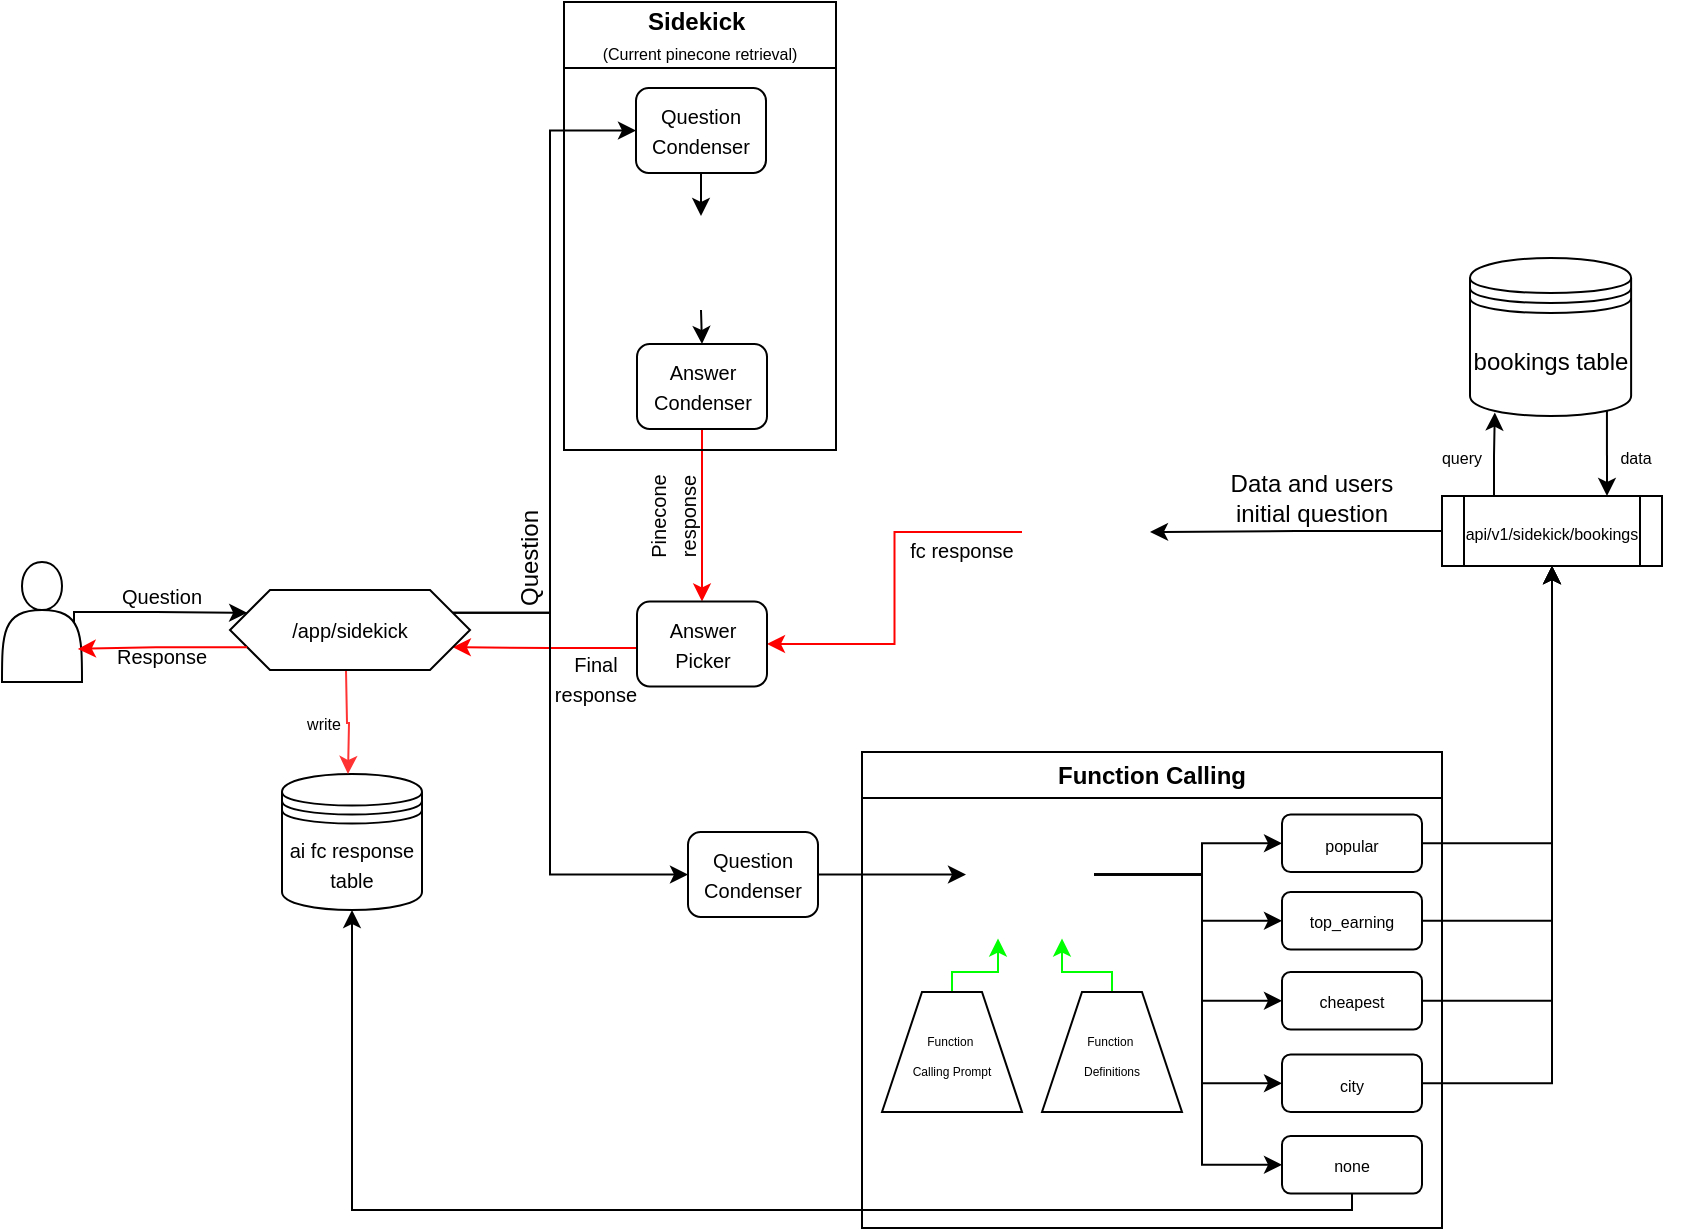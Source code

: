 <mxfile version="24.7.17">
  <diagram name="Page-1" id="4YmZyQZjIP5sQ3Si4yrQ">
    <mxGraphModel dx="858" dy="408" grid="0" gridSize="10" guides="1" tooltips="1" connect="1" arrows="1" fold="1" page="1" pageScale="1" pageWidth="850" pageHeight="1100" math="0" shadow="0">
      <root>
        <mxCell id="0" />
        <mxCell id="1" parent="0" />
        <mxCell id="_e7MmEAMhu7DJjZbA9UY-112" style="edgeStyle=orthogonalEdgeStyle;rounded=0;orthogonalLoop=1;jettySize=auto;html=1;exitX=0.9;exitY=0.5;exitDx=0;exitDy=0;exitPerimeter=0;entryX=0;entryY=0.25;entryDx=0;entryDy=0;" parent="1" source="_e7MmEAMhu7DJjZbA9UY-1" target="_e7MmEAMhu7DJjZbA9UY-101" edge="1">
          <mxGeometry relative="1" as="geometry">
            <Array as="points">
              <mxPoint x="42" y="552" />
              <mxPoint x="83" y="552" />
            </Array>
          </mxGeometry>
        </mxCell>
        <mxCell id="_e7MmEAMhu7DJjZbA9UY-1" value="" style="shape=actor;whiteSpace=wrap;html=1;" parent="1" vertex="1">
          <mxGeometry x="6" y="527" width="40" height="60" as="geometry" />
        </mxCell>
        <mxCell id="_e7MmEAMhu7DJjZbA9UY-56" style="edgeStyle=orthogonalEdgeStyle;rounded=0;orthogonalLoop=1;jettySize=auto;html=1;exitX=1;exitY=0.5;exitDx=0;exitDy=0;entryX=0;entryY=0.5;entryDx=0;entryDy=0;" parent="1" source="_e7MmEAMhu7DJjZbA9UY-18" target="_e7MmEAMhu7DJjZbA9UY-55" edge="1">
          <mxGeometry relative="1" as="geometry" />
        </mxCell>
        <mxCell id="_e7MmEAMhu7DJjZbA9UY-96" style="edgeStyle=orthogonalEdgeStyle;rounded=0;orthogonalLoop=1;jettySize=auto;html=1;exitX=0.5;exitY=1;exitDx=0;exitDy=0;entryX=0.5;entryY=0;entryDx=0;entryDy=0;strokeColor=#FF0000;" parent="1" source="bMyqdEgWcWK_Rs5ooFLy-15" target="_e7MmEAMhu7DJjZbA9UY-95" edge="1">
          <mxGeometry relative="1" as="geometry">
            <mxPoint x="356" y="470" as="sourcePoint" />
          </mxGeometry>
        </mxCell>
        <mxCell id="_e7MmEAMhu7DJjZbA9UY-41" style="edgeStyle=orthogonalEdgeStyle;rounded=0;orthogonalLoop=1;jettySize=auto;html=1;exitX=1;exitY=0.25;exitDx=0;exitDy=0;entryX=0;entryY=0.5;entryDx=0;entryDy=0;" parent="1" source="_e7MmEAMhu7DJjZbA9UY-101" target="bMyqdEgWcWK_Rs5ooFLy-11" edge="1">
          <mxGeometry relative="1" as="geometry">
            <mxPoint x="267.429" y="551.429" as="sourcePoint" />
            <Array as="points">
              <mxPoint x="280" y="552" />
              <mxPoint x="280" y="311" />
            </Array>
            <mxPoint x="296" y="440" as="targetPoint" />
          </mxGeometry>
        </mxCell>
        <mxCell id="_e7MmEAMhu7DJjZbA9UY-44" value="Question" style="text;html=1;align=center;verticalAlign=middle;whiteSpace=wrap;rounded=0;rotation=-90;" parent="1" vertex="1">
          <mxGeometry x="240" y="510" width="60" height="30" as="geometry" />
        </mxCell>
        <mxCell id="_e7MmEAMhu7DJjZbA9UY-45" value="&lt;font style=&quot;font-size: 10px;&quot;&gt;Pinecone response&lt;/font&gt;" style="text;html=1;align=center;verticalAlign=middle;whiteSpace=wrap;rounded=0;rotation=-90;" parent="1" vertex="1">
          <mxGeometry x="311" y="489" width="60" height="30" as="geometry" />
        </mxCell>
        <mxCell id="_e7MmEAMhu7DJjZbA9UY-54" value="Function Calling" style="swimlane;whiteSpace=wrap;html=1;" parent="1" vertex="1">
          <mxGeometry x="436" y="622" width="290" height="238" as="geometry" />
        </mxCell>
        <mxCell id="_e7MmEAMhu7DJjZbA9UY-65" style="edgeStyle=orthogonalEdgeStyle;rounded=0;orthogonalLoop=1;jettySize=auto;html=1;exitX=1;exitY=0.5;exitDx=0;exitDy=0;entryX=0;entryY=0.5;entryDx=0;entryDy=0;" parent="_e7MmEAMhu7DJjZbA9UY-54" source="_e7MmEAMhu7DJjZbA9UY-55" target="_e7MmEAMhu7DJjZbA9UY-61" edge="1">
          <mxGeometry relative="1" as="geometry">
            <Array as="points">
              <mxPoint x="170" y="61" />
              <mxPoint x="170" y="46" />
            </Array>
          </mxGeometry>
        </mxCell>
        <mxCell id="_e7MmEAMhu7DJjZbA9UY-66" style="edgeStyle=orthogonalEdgeStyle;rounded=0;orthogonalLoop=1;jettySize=auto;html=1;exitX=1;exitY=0.5;exitDx=0;exitDy=0;entryX=0;entryY=0.5;entryDx=0;entryDy=0;" parent="_e7MmEAMhu7DJjZbA9UY-54" source="_e7MmEAMhu7DJjZbA9UY-55" target="_e7MmEAMhu7DJjZbA9UY-62" edge="1">
          <mxGeometry relative="1" as="geometry">
            <Array as="points">
              <mxPoint x="170" y="61" />
              <mxPoint x="170" y="84" />
            </Array>
          </mxGeometry>
        </mxCell>
        <mxCell id="_e7MmEAMhu7DJjZbA9UY-67" style="edgeStyle=orthogonalEdgeStyle;rounded=0;orthogonalLoop=1;jettySize=auto;html=1;exitX=1;exitY=0.5;exitDx=0;exitDy=0;entryX=0;entryY=0.5;entryDx=0;entryDy=0;" parent="_e7MmEAMhu7DJjZbA9UY-54" source="_e7MmEAMhu7DJjZbA9UY-55" target="_e7MmEAMhu7DJjZbA9UY-63" edge="1">
          <mxGeometry relative="1" as="geometry">
            <Array as="points">
              <mxPoint x="170" y="61" />
              <mxPoint x="170" y="124" />
            </Array>
          </mxGeometry>
        </mxCell>
        <mxCell id="_e7MmEAMhu7DJjZbA9UY-68" style="edgeStyle=orthogonalEdgeStyle;rounded=0;orthogonalLoop=1;jettySize=auto;html=1;exitX=1;exitY=0.5;exitDx=0;exitDy=0;entryX=0;entryY=0.5;entryDx=0;entryDy=0;" parent="_e7MmEAMhu7DJjZbA9UY-54" source="_e7MmEAMhu7DJjZbA9UY-55" target="_e7MmEAMhu7DJjZbA9UY-64" edge="1">
          <mxGeometry relative="1" as="geometry">
            <Array as="points">
              <mxPoint x="170" y="61" />
              <mxPoint x="170" y="166" />
            </Array>
          </mxGeometry>
        </mxCell>
        <mxCell id="bMyqdEgWcWK_Rs5ooFLy-4" style="edgeStyle=orthogonalEdgeStyle;rounded=0;orthogonalLoop=1;jettySize=auto;html=1;exitX=1;exitY=0.5;exitDx=0;exitDy=0;entryX=0;entryY=0.5;entryDx=0;entryDy=0;" edge="1" parent="_e7MmEAMhu7DJjZbA9UY-54" source="_e7MmEAMhu7DJjZbA9UY-55" target="bMyqdEgWcWK_Rs5ooFLy-2">
          <mxGeometry relative="1" as="geometry">
            <Array as="points">
              <mxPoint x="170" y="61" />
              <mxPoint x="170" y="206" />
            </Array>
          </mxGeometry>
        </mxCell>
        <mxCell id="_e7MmEAMhu7DJjZbA9UY-55" value="" style="shape=image;verticalLabelPosition=bottom;labelBackgroundColor=default;verticalAlign=top;aspect=fixed;imageAspect=0;image=https://i.pinimg.com/originals/2a/62/c3/2a62c34e0d217a7aa14645ce114d84b3.png;" parent="_e7MmEAMhu7DJjZbA9UY-54" vertex="1">
          <mxGeometry x="52" y="29.25" width="64" height="64" as="geometry" />
        </mxCell>
        <mxCell id="_e7MmEAMhu7DJjZbA9UY-59" style="edgeStyle=orthogonalEdgeStyle;rounded=0;orthogonalLoop=1;jettySize=auto;html=1;entryX=0.25;entryY=1;entryDx=0;entryDy=0;exitX=0.5;exitY=0;exitDx=0;exitDy=0;strokeColor=#00FF00;" parent="_e7MmEAMhu7DJjZbA9UY-54" source="_e7MmEAMhu7DJjZbA9UY-57" target="_e7MmEAMhu7DJjZbA9UY-55" edge="1">
          <mxGeometry relative="1" as="geometry">
            <Array as="points">
              <mxPoint x="45" y="110" />
              <mxPoint x="68" y="110" />
            </Array>
          </mxGeometry>
        </mxCell>
        <mxCell id="_e7MmEAMhu7DJjZbA9UY-57" value="&lt;font style=&quot;font-size: 6px;&quot;&gt;Function&amp;nbsp;&lt;/font&gt;&lt;div&gt;&lt;font style=&quot;font-size: 6px;&quot;&gt;Calling Prompt&lt;/font&gt;&lt;/div&gt;" style="shape=trapezoid;perimeter=trapezoidPerimeter;whiteSpace=wrap;html=1;fixedSize=1;" parent="_e7MmEAMhu7DJjZbA9UY-54" vertex="1">
          <mxGeometry x="10" y="120" width="70" height="60" as="geometry" />
        </mxCell>
        <mxCell id="_e7MmEAMhu7DJjZbA9UY-60" style="edgeStyle=orthogonalEdgeStyle;rounded=0;orthogonalLoop=1;jettySize=auto;html=1;exitX=0.5;exitY=0;exitDx=0;exitDy=0;entryX=0.75;entryY=1;entryDx=0;entryDy=0;strokeColor=#00FF00;" parent="_e7MmEAMhu7DJjZbA9UY-54" source="_e7MmEAMhu7DJjZbA9UY-58" target="_e7MmEAMhu7DJjZbA9UY-55" edge="1">
          <mxGeometry relative="1" as="geometry">
            <Array as="points">
              <mxPoint x="125" y="110" />
              <mxPoint x="100" y="110" />
            </Array>
          </mxGeometry>
        </mxCell>
        <mxCell id="_e7MmEAMhu7DJjZbA9UY-58" value="&lt;font style=&quot;font-size: 6px;&quot;&gt;Function&amp;nbsp;&lt;/font&gt;&lt;div&gt;&lt;span style=&quot;font-size: 6px;&quot;&gt;Definitions&lt;/span&gt;&lt;/div&gt;" style="shape=trapezoid;perimeter=trapezoidPerimeter;whiteSpace=wrap;html=1;fixedSize=1;" parent="_e7MmEAMhu7DJjZbA9UY-54" vertex="1">
          <mxGeometry x="90" y="120" width="70" height="60" as="geometry" />
        </mxCell>
        <mxCell id="_e7MmEAMhu7DJjZbA9UY-61" value="&lt;font style=&quot;font-size: 8px;&quot;&gt;popular&lt;/font&gt;" style="rounded=1;whiteSpace=wrap;html=1;" parent="_e7MmEAMhu7DJjZbA9UY-54" vertex="1">
          <mxGeometry x="210" y="31.25" width="70" height="28.75" as="geometry" />
        </mxCell>
        <mxCell id="_e7MmEAMhu7DJjZbA9UY-62" value="&lt;span style=&quot;font-size: 8px;&quot;&gt;top_earning&lt;/span&gt;" style="rounded=1;whiteSpace=wrap;html=1;" parent="_e7MmEAMhu7DJjZbA9UY-54" vertex="1">
          <mxGeometry x="210" y="70" width="70" height="28.75" as="geometry" />
        </mxCell>
        <mxCell id="_e7MmEAMhu7DJjZbA9UY-63" value="&lt;span style=&quot;font-size: 8px;&quot;&gt;cheapest&lt;/span&gt;" style="rounded=1;whiteSpace=wrap;html=1;" parent="_e7MmEAMhu7DJjZbA9UY-54" vertex="1">
          <mxGeometry x="210" y="110" width="70" height="28.75" as="geometry" />
        </mxCell>
        <mxCell id="_e7MmEAMhu7DJjZbA9UY-64" value="&lt;span style=&quot;font-size: 8px;&quot;&gt;city&lt;/span&gt;" style="rounded=1;whiteSpace=wrap;html=1;" parent="_e7MmEAMhu7DJjZbA9UY-54" vertex="1">
          <mxGeometry x="210" y="151.25" width="70" height="28.75" as="geometry" />
        </mxCell>
        <mxCell id="bMyqdEgWcWK_Rs5ooFLy-2" value="&lt;span style=&quot;font-size: 8px;&quot;&gt;none&lt;/span&gt;" style="rounded=1;whiteSpace=wrap;html=1;" vertex="1" parent="_e7MmEAMhu7DJjZbA9UY-54">
          <mxGeometry x="210" y="192" width="70" height="28.75" as="geometry" />
        </mxCell>
        <mxCell id="7BEfaPmj0rwIy7_m49lk-5" style="edgeStyle=orthogonalEdgeStyle;rounded=0;orthogonalLoop=1;jettySize=auto;html=1;exitX=0.85;exitY=0.95;exitDx=0;exitDy=0;exitPerimeter=0;entryX=0.75;entryY=0;entryDx=0;entryDy=0;" parent="1" source="_e7MmEAMhu7DJjZbA9UY-70" target="_e7MmEAMhu7DJjZbA9UY-72" edge="1">
          <mxGeometry relative="1" as="geometry" />
        </mxCell>
        <mxCell id="_e7MmEAMhu7DJjZbA9UY-70" value="bookings table" style="shape=datastore;whiteSpace=wrap;html=1;" parent="1" vertex="1">
          <mxGeometry x="740" y="375" width="80.56" height="79" as="geometry" />
        </mxCell>
        <mxCell id="_e7MmEAMhu7DJjZbA9UY-97" style="edgeStyle=orthogonalEdgeStyle;rounded=0;orthogonalLoop=1;jettySize=auto;html=1;exitX=0;exitY=0.5;exitDx=0;exitDy=0;entryX=1;entryY=0.5;entryDx=0;entryDy=0;strokeColor=#FF0000;" parent="1" source="_e7MmEAMhu7DJjZbA9UY-71" target="_e7MmEAMhu7DJjZbA9UY-95" edge="1">
          <mxGeometry relative="1" as="geometry" />
        </mxCell>
        <mxCell id="_e7MmEAMhu7DJjZbA9UY-71" value="" style="shape=image;verticalLabelPosition=bottom;labelBackgroundColor=default;verticalAlign=top;aspect=fixed;imageAspect=0;image=https://i.pinimg.com/originals/2a/62/c3/2a62c34e0d217a7aa14645ce114d84b3.png;" parent="1" vertex="1">
          <mxGeometry x="516" y="480" width="64" height="64" as="geometry" />
        </mxCell>
        <mxCell id="_e7MmEAMhu7DJjZbA9UY-89" style="edgeStyle=orthogonalEdgeStyle;rounded=0;orthogonalLoop=1;jettySize=auto;html=1;exitX=0;exitY=0.5;exitDx=0;exitDy=0;entryX=1;entryY=0.5;entryDx=0;entryDy=0;" parent="1" source="_e7MmEAMhu7DJjZbA9UY-72" target="_e7MmEAMhu7DJjZbA9UY-71" edge="1">
          <mxGeometry relative="1" as="geometry" />
        </mxCell>
        <mxCell id="7BEfaPmj0rwIy7_m49lk-4" style="edgeStyle=orthogonalEdgeStyle;rounded=0;orthogonalLoop=1;jettySize=auto;html=1;exitX=0.25;exitY=0;exitDx=0;exitDy=0;entryX=0.154;entryY=0.978;entryDx=0;entryDy=0;entryPerimeter=0;" parent="1" source="_e7MmEAMhu7DJjZbA9UY-72" target="_e7MmEAMhu7DJjZbA9UY-70" edge="1">
          <mxGeometry relative="1" as="geometry">
            <mxPoint x="753.42" y="461.16" as="targetPoint" />
            <Array as="points">
              <mxPoint x="752" y="494" />
              <mxPoint x="752" y="474" />
              <mxPoint x="752" y="474" />
            </Array>
          </mxGeometry>
        </mxCell>
        <mxCell id="_e7MmEAMhu7DJjZbA9UY-72" value="&lt;font style=&quot;font-size: 8px;&quot;&gt;api/v1/sidekick/bookings&lt;/font&gt;" style="shape=process;whiteSpace=wrap;html=1;backgroundOutline=1;" parent="1" vertex="1">
          <mxGeometry x="726" y="494" width="110" height="35" as="geometry" />
        </mxCell>
        <mxCell id="_e7MmEAMhu7DJjZbA9UY-73" style="edgeStyle=orthogonalEdgeStyle;rounded=0;orthogonalLoop=1;jettySize=auto;html=1;exitX=1;exitY=0.5;exitDx=0;exitDy=0;entryX=0.5;entryY=1;entryDx=0;entryDy=0;" parent="1" source="_e7MmEAMhu7DJjZbA9UY-61" target="_e7MmEAMhu7DJjZbA9UY-72" edge="1">
          <mxGeometry relative="1" as="geometry" />
        </mxCell>
        <mxCell id="_e7MmEAMhu7DJjZbA9UY-76" style="edgeStyle=orthogonalEdgeStyle;rounded=0;orthogonalLoop=1;jettySize=auto;html=1;exitX=1;exitY=0.5;exitDx=0;exitDy=0;entryX=0.5;entryY=1;entryDx=0;entryDy=0;" parent="1" source="_e7MmEAMhu7DJjZbA9UY-62" target="_e7MmEAMhu7DJjZbA9UY-72" edge="1">
          <mxGeometry relative="1" as="geometry" />
        </mxCell>
        <mxCell id="_e7MmEAMhu7DJjZbA9UY-77" style="edgeStyle=orthogonalEdgeStyle;rounded=0;orthogonalLoop=1;jettySize=auto;html=1;exitX=1;exitY=0.5;exitDx=0;exitDy=0;entryX=0.5;entryY=1;entryDx=0;entryDy=0;" parent="1" source="_e7MmEAMhu7DJjZbA9UY-63" target="_e7MmEAMhu7DJjZbA9UY-72" edge="1">
          <mxGeometry relative="1" as="geometry">
            <mxPoint x="786" y="590" as="targetPoint" />
          </mxGeometry>
        </mxCell>
        <mxCell id="_e7MmEAMhu7DJjZbA9UY-78" style="edgeStyle=orthogonalEdgeStyle;rounded=0;orthogonalLoop=1;jettySize=auto;html=1;exitX=1;exitY=0.5;exitDx=0;exitDy=0;entryX=0.5;entryY=1;entryDx=0;entryDy=0;" parent="1" source="_e7MmEAMhu7DJjZbA9UY-64" target="_e7MmEAMhu7DJjZbA9UY-72" edge="1">
          <mxGeometry relative="1" as="geometry" />
        </mxCell>
        <mxCell id="_e7MmEAMhu7DJjZbA9UY-81" value="&lt;font style=&quot;font-size: 8px;&quot;&gt;query&lt;/font&gt;" style="text;html=1;align=center;verticalAlign=middle;whiteSpace=wrap;rounded=0;rotation=0;" parent="1" vertex="1">
          <mxGeometry x="706" y="459" width="60" height="30" as="geometry" />
        </mxCell>
        <mxCell id="_e7MmEAMhu7DJjZbA9UY-82" value="&lt;font style=&quot;font-size: 8px;&quot;&gt;data&lt;/font&gt;" style="text;html=1;align=center;verticalAlign=middle;whiteSpace=wrap;rounded=0;rotation=0;" parent="1" vertex="1">
          <mxGeometry x="793" y="459" width="60" height="30" as="geometry" />
        </mxCell>
        <mxCell id="_e7MmEAMhu7DJjZbA9UY-90" value="Data and users initial question" style="text;html=1;align=center;verticalAlign=middle;whiteSpace=wrap;rounded=0;" parent="1" vertex="1">
          <mxGeometry x="616" y="480" width="90" height="30" as="geometry" />
        </mxCell>
        <mxCell id="_e7MmEAMhu7DJjZbA9UY-91" value="&lt;font style=&quot;font-size: 10px;&quot;&gt;fc response&lt;/font&gt;" style="text;html=1;align=center;verticalAlign=middle;whiteSpace=wrap;rounded=0;rotation=0;" parent="1" vertex="1">
          <mxGeometry x="456" y="506" width="60" height="30" as="geometry" />
        </mxCell>
        <mxCell id="_e7MmEAMhu7DJjZbA9UY-99" value="" style="edgeStyle=orthogonalEdgeStyle;rounded=0;orthogonalLoop=1;jettySize=auto;html=1;entryX=1;entryY=0.75;entryDx=0;entryDy=0;strokeColor=#FF0000;" parent="1" source="_e7MmEAMhu7DJjZbA9UY-95" target="_e7MmEAMhu7DJjZbA9UY-101" edge="1">
          <mxGeometry relative="1" as="geometry">
            <mxPoint x="267.429" y="568.571" as="targetPoint" />
            <Array as="points">
              <mxPoint x="280" y="570" />
              <mxPoint x="280" y="570" />
            </Array>
          </mxGeometry>
        </mxCell>
        <mxCell id="_e7MmEAMhu7DJjZbA9UY-95" value="&lt;font style=&quot;font-size: 10px;&quot;&gt;Answer Picker&lt;/font&gt;" style="rounded=1;whiteSpace=wrap;html=1;" parent="1" vertex="1">
          <mxGeometry x="323.5" y="546.75" width="65" height="42.5" as="geometry" />
        </mxCell>
        <mxCell id="_e7MmEAMhu7DJjZbA9UY-24" value="&lt;font style=&quot;font-size: 10px;&quot;&gt;ai fc response table&lt;/font&gt;" style="shape=datastore;whiteSpace=wrap;html=1;" parent="1" vertex="1">
          <mxGeometry x="146" y="633" width="70" height="68" as="geometry" />
        </mxCell>
        <mxCell id="_e7MmEAMhu7DJjZbA9UY-109" style="edgeStyle=orthogonalEdgeStyle;rounded=0;orthogonalLoop=1;jettySize=auto;html=1;exitX=1;exitY=0.25;exitDx=0;exitDy=0;entryX=0;entryY=0.5;entryDx=0;entryDy=0;" parent="1" source="_e7MmEAMhu7DJjZbA9UY-101" target="_e7MmEAMhu7DJjZbA9UY-18" edge="1">
          <mxGeometry relative="1" as="geometry">
            <Array as="points">
              <mxPoint x="280" y="552" />
              <mxPoint x="280" y="683" />
            </Array>
          </mxGeometry>
        </mxCell>
        <mxCell id="bMyqdEgWcWK_Rs5ooFLy-6" style="edgeStyle=orthogonalEdgeStyle;rounded=0;orthogonalLoop=1;jettySize=auto;html=1;exitX=0.5;exitY=1;exitDx=0;exitDy=0;entryX=0.5;entryY=0;entryDx=0;entryDy=0;strokeColor=#FF3333;" edge="1" parent="1">
          <mxGeometry relative="1" as="geometry">
            <mxPoint x="178" y="581" as="sourcePoint" />
            <mxPoint x="179" y="633" as="targetPoint" />
          </mxGeometry>
        </mxCell>
        <mxCell id="_e7MmEAMhu7DJjZbA9UY-101" value="&lt;font style=&quot;font-size: 10px;&quot;&gt;/app/sidekick&lt;/font&gt;" style="shape=hexagon;perimeter=hexagonPerimeter2;whiteSpace=wrap;html=1;fixedSize=1;" parent="1" vertex="1">
          <mxGeometry x="120" y="541" width="120" height="40" as="geometry" />
        </mxCell>
        <mxCell id="_e7MmEAMhu7DJjZbA9UY-111" style="edgeStyle=orthogonalEdgeStyle;rounded=0;orthogonalLoop=1;jettySize=auto;html=1;exitX=0;exitY=0.75;exitDx=0;exitDy=0;entryX=0.948;entryY=0.724;entryDx=0;entryDy=0;entryPerimeter=0;strokeColor=#FF0000;" parent="1" source="_e7MmEAMhu7DJjZbA9UY-101" target="_e7MmEAMhu7DJjZbA9UY-1" edge="1">
          <mxGeometry relative="1" as="geometry" />
        </mxCell>
        <mxCell id="_e7MmEAMhu7DJjZbA9UY-113" value="&lt;font style=&quot;font-size: 8px;&quot;&gt;write&lt;/font&gt;" style="text;html=1;align=center;verticalAlign=middle;whiteSpace=wrap;rounded=0;rotation=0;" parent="1" vertex="1">
          <mxGeometry x="137" y="592" width="60" height="30" as="geometry" />
        </mxCell>
        <mxCell id="_e7MmEAMhu7DJjZbA9UY-114" value="&lt;font style=&quot;font-size: 10px;&quot;&gt;Question&lt;/font&gt;" style="text;html=1;align=center;verticalAlign=middle;whiteSpace=wrap;rounded=0;rotation=0;" parent="1" vertex="1">
          <mxGeometry x="56" y="529" width="60" height="30" as="geometry" />
        </mxCell>
        <mxCell id="_e7MmEAMhu7DJjZbA9UY-115" value="&lt;font style=&quot;font-size: 10px;&quot;&gt;Response&lt;/font&gt;" style="text;html=1;align=center;verticalAlign=middle;whiteSpace=wrap;rounded=0;rotation=0;" parent="1" vertex="1">
          <mxGeometry x="56" y="559.25" width="60" height="30" as="geometry" />
        </mxCell>
        <mxCell id="7BEfaPmj0rwIy7_m49lk-6" value="&lt;font style=&quot;font-size: 10px;&quot;&gt;Final response&lt;/font&gt;" style="text;html=1;align=center;verticalAlign=middle;whiteSpace=wrap;rounded=0;rotation=0;" parent="1" vertex="1">
          <mxGeometry x="273" y="570" width="60" height="30" as="geometry" />
        </mxCell>
        <mxCell id="bMyqdEgWcWK_Rs5ooFLy-7" style="edgeStyle=orthogonalEdgeStyle;rounded=0;orthogonalLoop=1;jettySize=auto;html=1;exitX=0.5;exitY=1;exitDx=0;exitDy=0;entryX=0.5;entryY=1;entryDx=0;entryDy=0;" edge="1" parent="1" source="bMyqdEgWcWK_Rs5ooFLy-2" target="_e7MmEAMhu7DJjZbA9UY-24">
          <mxGeometry relative="1" as="geometry">
            <Array as="points">
              <mxPoint x="681" y="851" />
              <mxPoint x="181" y="851" />
            </Array>
          </mxGeometry>
        </mxCell>
        <mxCell id="bMyqdEgWcWK_Rs5ooFLy-9" value="Sidekick&amp;nbsp;&lt;div&gt;&lt;span style=&quot;font-size: 8px; font-weight: 400;&quot;&gt;(Current pinecone retrieval)&lt;/span&gt;&lt;/div&gt;" style="swimlane;whiteSpace=wrap;html=1;startSize=33;" vertex="1" parent="1">
          <mxGeometry x="287" y="247" width="136" height="224" as="geometry" />
        </mxCell>
        <mxCell id="bMyqdEgWcWK_Rs5ooFLy-20" style="edgeStyle=orthogonalEdgeStyle;rounded=0;orthogonalLoop=1;jettySize=auto;html=1;exitX=0.5;exitY=1;exitDx=0;exitDy=0;entryX=0.5;entryY=0;entryDx=0;entryDy=0;" edge="1" parent="bMyqdEgWcWK_Rs5ooFLy-9" source="bMyqdEgWcWK_Rs5ooFLy-10" target="bMyqdEgWcWK_Rs5ooFLy-15">
          <mxGeometry relative="1" as="geometry" />
        </mxCell>
        <mxCell id="bMyqdEgWcWK_Rs5ooFLy-10" value="" style="shape=image;verticalLabelPosition=bottom;labelBackgroundColor=default;verticalAlign=top;aspect=fixed;imageAspect=0;image=https://i.pinimg.com/originals/2a/62/c3/2a62c34e0d217a7aa14645ce114d84b3.png;" vertex="1" parent="bMyqdEgWcWK_Rs5ooFLy-9">
          <mxGeometry x="45" y="107" width="47" height="47" as="geometry" />
        </mxCell>
        <mxCell id="bMyqdEgWcWK_Rs5ooFLy-17" style="edgeStyle=orthogonalEdgeStyle;rounded=0;orthogonalLoop=1;jettySize=auto;html=1;exitX=0.5;exitY=1;exitDx=0;exitDy=0;entryX=0.5;entryY=0;entryDx=0;entryDy=0;" edge="1" parent="bMyqdEgWcWK_Rs5ooFLy-9" source="bMyqdEgWcWK_Rs5ooFLy-11" target="bMyqdEgWcWK_Rs5ooFLy-10">
          <mxGeometry relative="1" as="geometry" />
        </mxCell>
        <mxCell id="bMyqdEgWcWK_Rs5ooFLy-11" value="&lt;font style=&quot;font-size: 10px;&quot;&gt;Question Condenser&lt;/font&gt;" style="rounded=1;whiteSpace=wrap;html=1;" vertex="1" parent="bMyqdEgWcWK_Rs5ooFLy-9">
          <mxGeometry x="36" y="43" width="65" height="42.5" as="geometry" />
        </mxCell>
        <mxCell id="bMyqdEgWcWK_Rs5ooFLy-13" value="" style="shape=image;verticalLabelPosition=bottom;labelBackgroundColor=default;verticalAlign=top;aspect=fixed;imageAspect=0;image=https://i.pinimg.com/originals/2a/62/c3/2a62c34e0d217a7aa14645ce114d84b3.png;" vertex="1" parent="bMyqdEgWcWK_Rs5ooFLy-9">
          <mxGeometry x="87" y="46" width="11" height="11" as="geometry" />
        </mxCell>
        <mxCell id="bMyqdEgWcWK_Rs5ooFLy-15" value="&lt;font style=&quot;font-size: 10px;&quot;&gt;Answer Condenser&lt;/font&gt;" style="rounded=1;whiteSpace=wrap;html=1;" vertex="1" parent="bMyqdEgWcWK_Rs5ooFLy-9">
          <mxGeometry x="36.5" y="171" width="65" height="42.5" as="geometry" />
        </mxCell>
        <mxCell id="bMyqdEgWcWK_Rs5ooFLy-16" value="" style="shape=image;verticalLabelPosition=bottom;labelBackgroundColor=default;verticalAlign=top;aspect=fixed;imageAspect=0;image=https://i.pinimg.com/originals/2a/62/c3/2a62c34e0d217a7aa14645ce114d84b3.png;" vertex="1" parent="bMyqdEgWcWK_Rs5ooFLy-9">
          <mxGeometry x="87" y="173" width="11" height="11" as="geometry" />
        </mxCell>
        <mxCell id="bMyqdEgWcWK_Rs5ooFLy-21" value="" style="group" vertex="1" connectable="0" parent="1">
          <mxGeometry x="349" y="662" width="65" height="42.5" as="geometry" />
        </mxCell>
        <mxCell id="_e7MmEAMhu7DJjZbA9UY-18" value="&lt;font style=&quot;font-size: 10px;&quot;&gt;Question Condenser&lt;/font&gt;" style="rounded=1;whiteSpace=wrap;html=1;" parent="bMyqdEgWcWK_Rs5ooFLy-21" vertex="1">
          <mxGeometry width="65" height="42.5" as="geometry" />
        </mxCell>
        <mxCell id="_e7MmEAMhu7DJjZbA9UY-92" value="" style="shape=image;verticalLabelPosition=bottom;labelBackgroundColor=default;verticalAlign=top;aspect=fixed;imageAspect=0;image=https://i.pinimg.com/originals/2a/62/c3/2a62c34e0d217a7aa14645ce114d84b3.png;" parent="bMyqdEgWcWK_Rs5ooFLy-21" vertex="1">
          <mxGeometry x="52" y="4" width="11" height="11" as="geometry" />
        </mxCell>
      </root>
    </mxGraphModel>
  </diagram>
</mxfile>
